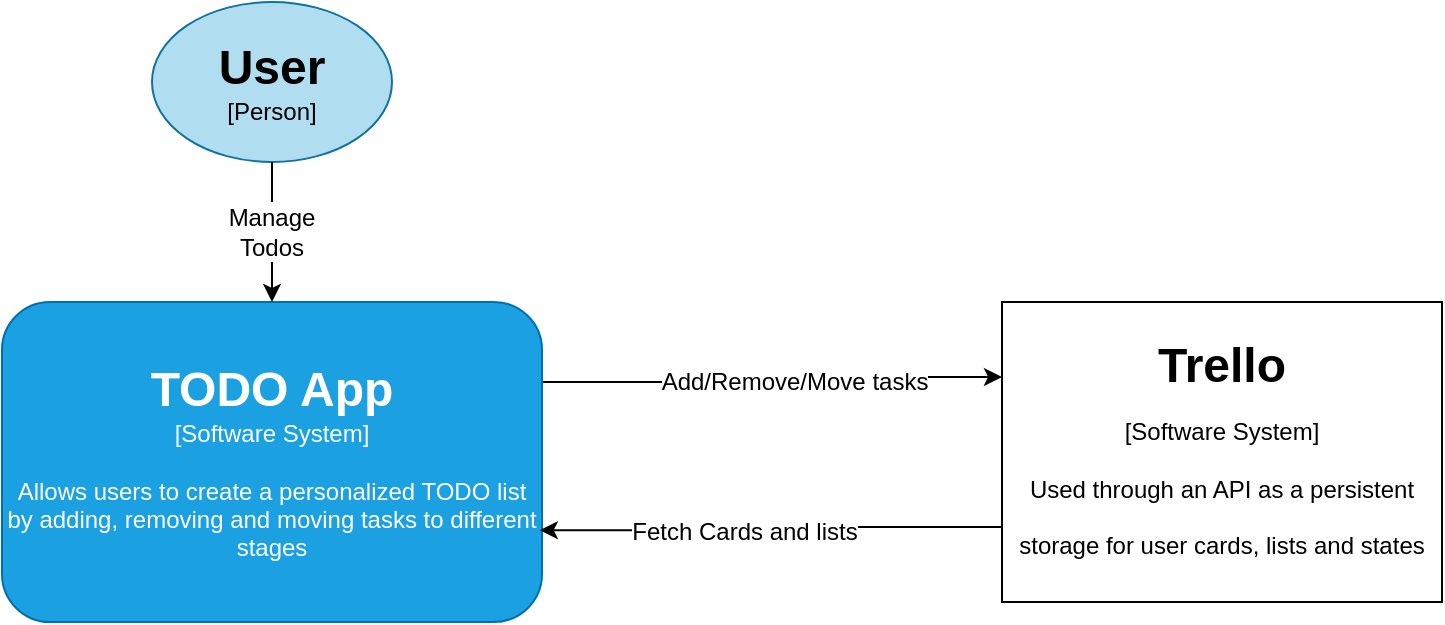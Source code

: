 <mxfile version="17.4.4" type="device"><diagram id="C5RBs43oDa-KdzZeNtuy" name="Page-1"><mxGraphModel dx="1422" dy="794" grid="1" gridSize="10" guides="1" tooltips="1" connect="1" arrows="1" fold="1" page="1" pageScale="1" pageWidth="827" pageHeight="1169" math="0" shadow="0"><root><mxCell id="WIyWlLk6GJQsqaUBKTNV-0"/><mxCell id="WIyWlLk6GJQsqaUBKTNV-1" parent="WIyWlLk6GJQsqaUBKTNV-0"/><mxCell id="pAtt76-xUFdAAvTbGmhO-4" style="edgeStyle=orthogonalEdgeStyle;rounded=0;orthogonalLoop=1;jettySize=auto;html=1;exitX=1;exitY=0.25;exitDx=0;exitDy=0;entryX=0;entryY=0.25;entryDx=0;entryDy=0;fontSize=12;" edge="1" parent="WIyWlLk6GJQsqaUBKTNV-1" source="pAtt76-xUFdAAvTbGmhO-0" target="pAtt76-xUFdAAvTbGmhO-2"><mxGeometry relative="1" as="geometry"/></mxCell><mxCell id="pAtt76-xUFdAAvTbGmhO-6" value="Add/Remove/Move tasks" style="edgeLabel;html=1;align=center;verticalAlign=middle;resizable=0;points=[];fontSize=12;" vertex="1" connectable="0" parent="pAtt76-xUFdAAvTbGmhO-4"><mxGeometry x="-0.293" relative="1" as="geometry"><mxPoint x="44" as="offset"/></mxGeometry></mxCell><mxCell id="pAtt76-xUFdAAvTbGmhO-0" value="&lt;font style=&quot;font-size: 24px&quot;&gt;&lt;b&gt;TODO App&lt;/b&gt;&lt;/font&gt;&lt;br&gt;[Software System]&lt;br&gt;&lt;br&gt;Allows users to create a personalized TODO list by adding, removing and moving tasks to different stages" style="rounded=1;whiteSpace=wrap;html=1;fillColor=#1ba1e2;strokeColor=#006EAF;fontColor=#ffffff;" vertex="1" parent="WIyWlLk6GJQsqaUBKTNV-1"><mxGeometry x="120" y="190" width="270" height="160" as="geometry"/></mxCell><mxCell id="pAtt76-xUFdAAvTbGmhO-8" style="edgeStyle=orthogonalEdgeStyle;rounded=0;orthogonalLoop=1;jettySize=auto;html=1;exitX=0;exitY=0.75;exitDx=0;exitDy=0;entryX=0.996;entryY=0.713;entryDx=0;entryDy=0;entryPerimeter=0;fontSize=12;" edge="1" parent="WIyWlLk6GJQsqaUBKTNV-1" source="pAtt76-xUFdAAvTbGmhO-2" target="pAtt76-xUFdAAvTbGmhO-0"><mxGeometry relative="1" as="geometry"/></mxCell><mxCell id="pAtt76-xUFdAAvTbGmhO-9" value="Fetch Cards and lists" style="edgeLabel;html=1;align=center;verticalAlign=middle;resizable=0;points=[];fontSize=12;" vertex="1" connectable="0" parent="pAtt76-xUFdAAvTbGmhO-8"><mxGeometry x="-0.179" y="3" relative="1" as="geometry"><mxPoint x="-34" y="-1" as="offset"/></mxGeometry></mxCell><mxCell id="pAtt76-xUFdAAvTbGmhO-2" value="&lt;b&gt;Trello&lt;/b&gt;&lt;br&gt;&lt;font&gt;&lt;span style=&quot;font-size: 12px&quot;&gt;[Software System]&lt;/span&gt;&lt;br&gt;&lt;div&gt;&lt;span style=&quot;font-size: 12px&quot;&gt;Used through an API as a persistent storage for user cards, lists and states&lt;/span&gt;&lt;/div&gt;&lt;/font&gt;" style="rounded=0;whiteSpace=wrap;html=1;labelBackgroundColor=#FFFFFF;fontSize=24;" vertex="1" parent="WIyWlLk6GJQsqaUBKTNV-1"><mxGeometry x="620" y="190" width="220" height="150" as="geometry"/></mxCell><mxCell id="pAtt76-xUFdAAvTbGmhO-11" style="edgeStyle=orthogonalEdgeStyle;rounded=0;orthogonalLoop=1;jettySize=auto;html=1;entryX=0.5;entryY=0;entryDx=0;entryDy=0;fontSize=12;startArrow=none;" edge="1" parent="WIyWlLk6GJQsqaUBKTNV-1" source="pAtt76-xUFdAAvTbGmhO-12" target="pAtt76-xUFdAAvTbGmhO-0"><mxGeometry relative="1" as="geometry"><Array as="points"><mxPoint x="255" y="170"/><mxPoint x="255" y="170"/></Array></mxGeometry></mxCell><mxCell id="pAtt76-xUFdAAvTbGmhO-10" value="&lt;font size=&quot;1&quot;&gt;&lt;span style=&quot;font-size: 12px&quot;&gt;&lt;span style=&quot;font-weight: bold ; font-size: 24px&quot;&gt;User&lt;/span&gt;&lt;br&gt;[Person]&lt;br&gt;&lt;/span&gt;&lt;/font&gt;" style="ellipse;whiteSpace=wrap;html=1;labelBackgroundColor=none;fontSize=12;fillColor=#b1ddf0;strokeColor=#10739e;gradientColor=none;shadow=0;" vertex="1" parent="WIyWlLk6GJQsqaUBKTNV-1"><mxGeometry x="195" y="40" width="120" height="80" as="geometry"/></mxCell><mxCell id="pAtt76-xUFdAAvTbGmhO-12" value="Manage Todos" style="text;html=1;strokeColor=none;fillColor=none;align=center;verticalAlign=middle;whiteSpace=wrap;rounded=0;labelBackgroundColor=#FFFFFF;fontSize=12;" vertex="1" parent="WIyWlLk6GJQsqaUBKTNV-1"><mxGeometry x="225" y="140" width="60" height="30" as="geometry"/></mxCell><mxCell id="pAtt76-xUFdAAvTbGmhO-13" value="" style="edgeStyle=orthogonalEdgeStyle;rounded=0;orthogonalLoop=1;jettySize=auto;html=1;entryX=0.5;entryY=0;entryDx=0;entryDy=0;fontSize=12;endArrow=none;" edge="1" parent="WIyWlLk6GJQsqaUBKTNV-1" source="pAtt76-xUFdAAvTbGmhO-10" target="pAtt76-xUFdAAvTbGmhO-12"><mxGeometry relative="1" as="geometry"><mxPoint x="255" y="120" as="sourcePoint"/><mxPoint x="255" y="190" as="targetPoint"/><Array as="points"/></mxGeometry></mxCell></root></mxGraphModel></diagram></mxfile>